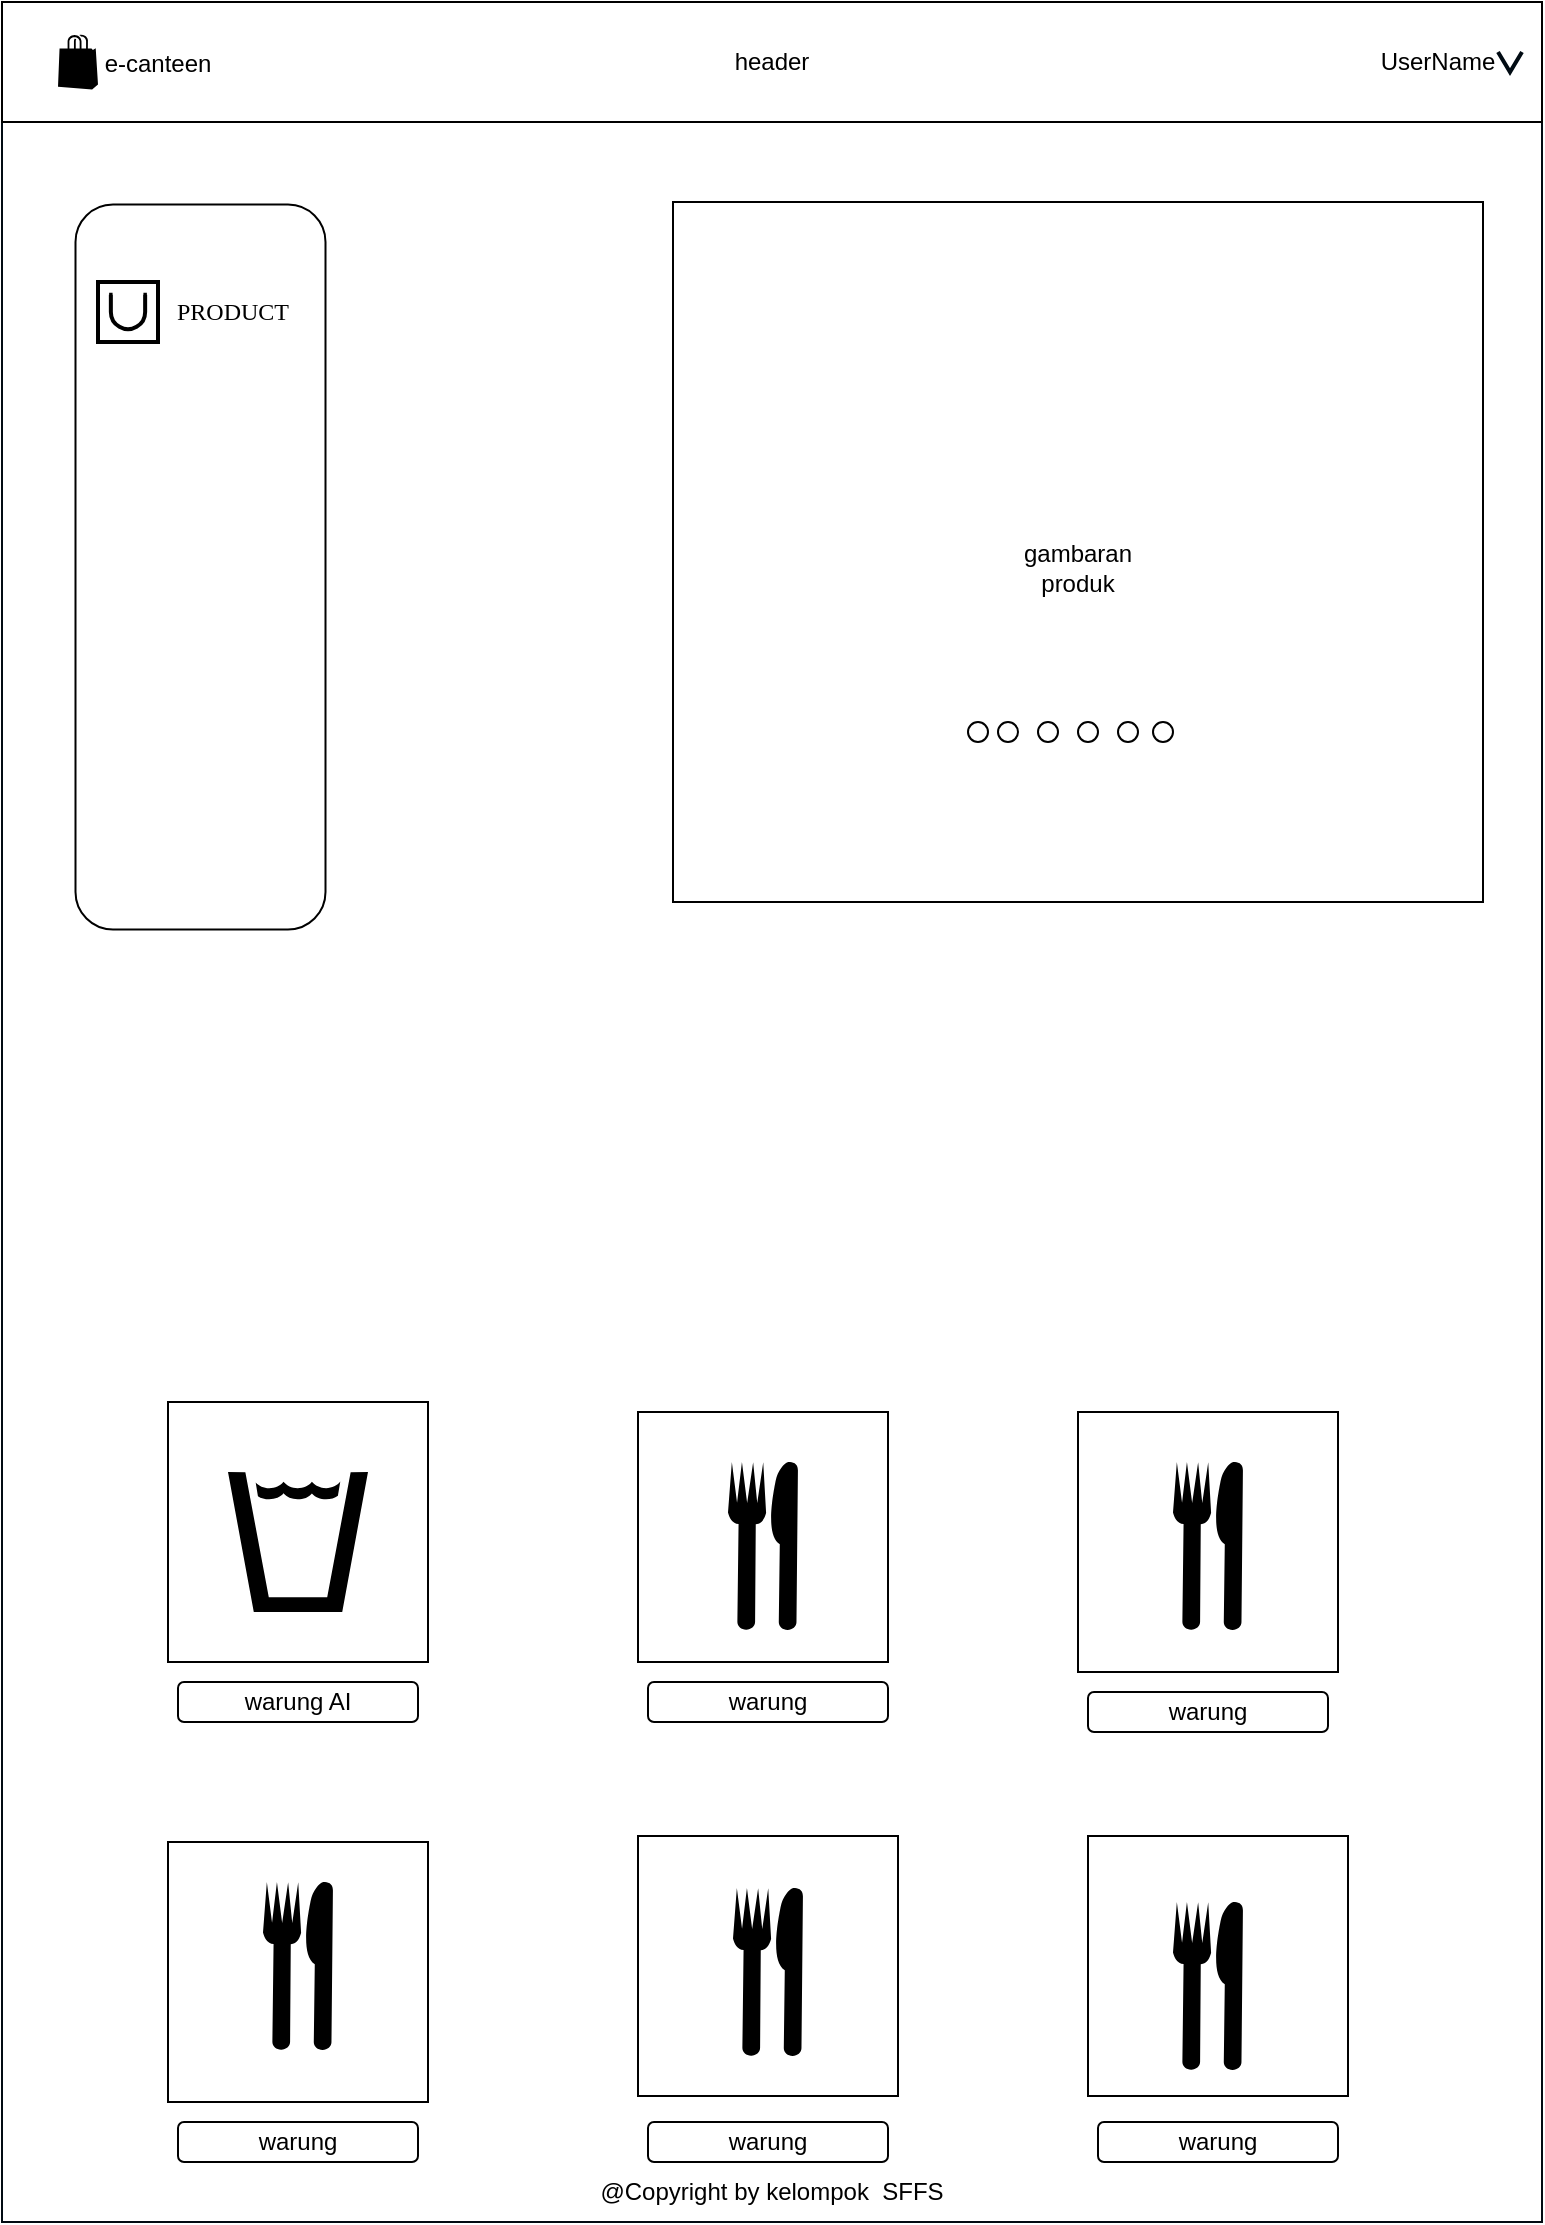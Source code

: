 <mxfile version="22.1.18" type="github">
  <diagram name="Halaman-1" id="YgKie4ffmNvDEES6-aXS">
    <mxGraphModel dx="926" dy="1662" grid="1" gridSize="10" guides="1" tooltips="1" connect="1" arrows="1" fold="1" page="1" pageScale="1" pageWidth="827" pageHeight="1169" math="0" shadow="0">
      <root>
        <mxCell id="0" />
        <mxCell id="1" parent="0" />
        <mxCell id="9155RRjfrFh5CRgVr75h-1" value="" style="rounded=0;whiteSpace=wrap;html=1;strokeColor=#010b13;" parent="1" vertex="1">
          <mxGeometry x="12" y="-30" width="770" height="1110" as="geometry" />
        </mxCell>
        <mxCell id="9155RRjfrFh5CRgVr75h-3" value="header" style="rounded=0;whiteSpace=wrap;html=1;" parent="1" vertex="1">
          <mxGeometry x="12" y="-30.0" width="770" height="60" as="geometry" />
        </mxCell>
        <mxCell id="9155RRjfrFh5CRgVr75h-6" value="" style="rounded=1;whiteSpace=wrap;html=1;rotation=90;" parent="1" vertex="1">
          <mxGeometry x="-70" y="190" width="362.5" height="125" as="geometry" />
        </mxCell>
        <mxCell id="9155RRjfrFh5CRgVr75h-7" value="" style="html=1;verticalLabelPosition=bottom;align=center;labelBackgroundColor=#ffffff;verticalAlign=top;strokeWidth=2;strokeColor=#000000;shadow=0;dashed=0;shape=mxgraph.ios7.icons.bag;fillColor=#FFFFFF;" parent="1" vertex="1">
          <mxGeometry x="60" y="110" width="30" height="30" as="geometry" />
        </mxCell>
        <mxCell id="9155RRjfrFh5CRgVr75h-8" value="PRODUCT" style="text;html=1;strokeColor=none;fillColor=none;align=center;verticalAlign=middle;whiteSpace=wrap;rounded=0;fontFamily=Comic Sans MS;" parent="1" vertex="1">
          <mxGeometry x="100" y="110" width="55" height="30" as="geometry" />
        </mxCell>
        <mxCell id="9155RRjfrFh5CRgVr75h-12" value="@Copyright by kelompok&amp;nbsp; SFFS" style="text;html=1;strokeColor=none;fillColor=none;align=center;verticalAlign=middle;whiteSpace=wrap;rounded=0;" parent="1" vertex="1">
          <mxGeometry x="297" y="1050" width="200" height="30" as="geometry" />
        </mxCell>
        <mxCell id="kMLsIe8hlSmF3m3z3CuN-1" value="" style="verticalLabelPosition=bottom;html=1;verticalAlign=top;align=center;strokeColor=none;fillColor=#000000;shape=mxgraph.azure.azure_marketplace;" vertex="1" parent="1">
          <mxGeometry x="40" y="-13.75" width="20" height="27.5" as="geometry" />
        </mxCell>
        <mxCell id="kMLsIe8hlSmF3m3z3CuN-2" value="e-canteen" style="text;html=1;strokeColor=none;fillColor=none;align=center;verticalAlign=middle;whiteSpace=wrap;rounded=0;" vertex="1" parent="1">
          <mxGeometry x="60" y="-13.75" width="60" height="30" as="geometry" />
        </mxCell>
        <mxCell id="kMLsIe8hlSmF3m3z3CuN-7" value="" style="html=1;verticalLabelPosition=bottom;labelBackgroundColor=#ffffff;verticalAlign=top;shadow=0;dashed=0;strokeWidth=2;shape=mxgraph.ios7.misc.down;strokeColor=#010b13;" vertex="1" parent="1">
          <mxGeometry x="760" y="-5" width="12" height="10" as="geometry" />
        </mxCell>
        <mxCell id="kMLsIe8hlSmF3m3z3CuN-9" value="UserName" style="text;html=1;strokeColor=none;fillColor=none;align=center;verticalAlign=middle;whiteSpace=wrap;rounded=0;" vertex="1" parent="1">
          <mxGeometry x="700" y="-15" width="60" height="30" as="geometry" />
        </mxCell>
        <mxCell id="kMLsIe8hlSmF3m3z3CuN-12" value="" style="rounded=1;whiteSpace=wrap;html=1;" vertex="1" parent="1">
          <mxGeometry x="100" y="810" width="120" height="20" as="geometry" />
        </mxCell>
        <mxCell id="kMLsIe8hlSmF3m3z3CuN-14" value="warung AI" style="text;html=1;strokeColor=none;fillColor=none;align=center;verticalAlign=middle;whiteSpace=wrap;rounded=0;" vertex="1" parent="1">
          <mxGeometry x="130" y="805" width="60" height="30" as="geometry" />
        </mxCell>
        <mxCell id="kMLsIe8hlSmF3m3z3CuN-15" value="" style="whiteSpace=wrap;html=1;aspect=fixed;" vertex="1" parent="1">
          <mxGeometry x="95" y="670" width="130" height="130" as="geometry" />
        </mxCell>
        <mxCell id="kMLsIe8hlSmF3m3z3CuN-16" value="" style="whiteSpace=wrap;html=1;aspect=fixed;shape=mxgraph.signs.food.drinking_water_1;pointerEvents=1;fillColor=#000000;strokeColor=none;verticalLabelPosition=bottom;verticalAlign=top;" vertex="1" parent="1">
          <mxGeometry x="125" y="705" width="70" height="70" as="geometry" />
        </mxCell>
        <mxCell id="kMLsIe8hlSmF3m3z3CuN-17" value="" style="whiteSpace=wrap;html=1;aspect=fixed;" vertex="1" parent="1">
          <mxGeometry x="550" y="675" width="130" height="130" as="geometry" />
        </mxCell>
        <mxCell id="kMLsIe8hlSmF3m3z3CuN-18" value="" style="whiteSpace=wrap;html=1;aspect=fixed;" vertex="1" parent="1">
          <mxGeometry x="330" y="675" width="125" height="125" as="geometry" />
        </mxCell>
        <mxCell id="kMLsIe8hlSmF3m3z3CuN-19" value="" style="whiteSpace=wrap;html=1;aspect=fixed;" vertex="1" parent="1">
          <mxGeometry x="330" y="887" width="130" height="130" as="geometry" />
        </mxCell>
        <mxCell id="kMLsIe8hlSmF3m3z3CuN-20" value="" style="whiteSpace=wrap;html=1;aspect=fixed;" vertex="1" parent="1">
          <mxGeometry x="95" y="890" width="130" height="130" as="geometry" />
        </mxCell>
        <mxCell id="kMLsIe8hlSmF3m3z3CuN-21" value="" style="whiteSpace=wrap;html=1;aspect=fixed;" vertex="1" parent="1">
          <mxGeometry x="555" y="887" width="130" height="130" as="geometry" />
        </mxCell>
        <mxCell id="kMLsIe8hlSmF3m3z3CuN-23" value="warung" style="rounded=1;whiteSpace=wrap;html=1;" vertex="1" parent="1">
          <mxGeometry x="335" y="810" width="120" height="20" as="geometry" />
        </mxCell>
        <mxCell id="kMLsIe8hlSmF3m3z3CuN-24" value="warung" style="rounded=1;whiteSpace=wrap;html=1;" vertex="1" parent="1">
          <mxGeometry x="100" y="1030" width="120" height="20" as="geometry" />
        </mxCell>
        <mxCell id="kMLsIe8hlSmF3m3z3CuN-25" value="warung" style="rounded=1;whiteSpace=wrap;html=1;" vertex="1" parent="1">
          <mxGeometry x="335" y="1030" width="120" height="20" as="geometry" />
        </mxCell>
        <mxCell id="kMLsIe8hlSmF3m3z3CuN-26" value="warung" style="rounded=1;whiteSpace=wrap;html=1;" vertex="1" parent="1">
          <mxGeometry x="560" y="1030" width="120" height="20" as="geometry" />
        </mxCell>
        <mxCell id="kMLsIe8hlSmF3m3z3CuN-28" value="warung" style="rounded=1;whiteSpace=wrap;html=1;" vertex="1" parent="1">
          <mxGeometry x="555" y="815" width="120" height="20" as="geometry" />
        </mxCell>
        <mxCell id="kMLsIe8hlSmF3m3z3CuN-29" value="" style="shape=mxgraph.signs.food.restaurant_1;html=1;pointerEvents=1;fillColor=#000000;strokeColor=none;verticalLabelPosition=bottom;verticalAlign=top;align=center;" vertex="1" parent="1">
          <mxGeometry x="375" y="700" width="35" height="84" as="geometry" />
        </mxCell>
        <mxCell id="kMLsIe8hlSmF3m3z3CuN-31" value="" style="shape=mxgraph.signs.food.restaurant_1;html=1;pointerEvents=1;fillColor=#000000;strokeColor=none;verticalLabelPosition=bottom;verticalAlign=top;align=center;" vertex="1" parent="1">
          <mxGeometry x="377.5" y="913" width="35" height="84" as="geometry" />
        </mxCell>
        <mxCell id="kMLsIe8hlSmF3m3z3CuN-32" value="" style="shape=mxgraph.signs.food.restaurant_1;html=1;pointerEvents=1;fillColor=#000000;strokeColor=none;verticalLabelPosition=bottom;verticalAlign=top;align=center;" vertex="1" parent="1">
          <mxGeometry x="597.5" y="920" width="35" height="84" as="geometry" />
        </mxCell>
        <mxCell id="kMLsIe8hlSmF3m3z3CuN-33" value="" style="shape=mxgraph.signs.food.restaurant_1;html=1;pointerEvents=1;fillColor=#000000;strokeColor=none;verticalLabelPosition=bottom;verticalAlign=top;align=center;" vertex="1" parent="1">
          <mxGeometry x="597.5" y="700" width="35" height="84" as="geometry" />
        </mxCell>
        <mxCell id="kMLsIe8hlSmF3m3z3CuN-34" value="" style="shape=mxgraph.signs.food.restaurant_1;html=1;pointerEvents=1;fillColor=#000000;strokeColor=none;verticalLabelPosition=bottom;verticalAlign=top;align=center;" vertex="1" parent="1">
          <mxGeometry x="142.5" y="910" width="35" height="84" as="geometry" />
        </mxCell>
        <mxCell id="kMLsIe8hlSmF3m3z3CuN-36" value="" style="rounded=0;whiteSpace=wrap;html=1;" vertex="1" parent="1">
          <mxGeometry x="347.5" y="70" width="405" height="350" as="geometry" />
        </mxCell>
        <mxCell id="kMLsIe8hlSmF3m3z3CuN-41" value="gambaran produk" style="text;html=1;strokeColor=none;fillColor=none;align=center;verticalAlign=middle;whiteSpace=wrap;rounded=0;" vertex="1" parent="1">
          <mxGeometry x="520" y="237.5" width="60" height="30" as="geometry" />
        </mxCell>
        <mxCell id="kMLsIe8hlSmF3m3z3CuN-43" value="" style="ellipse;whiteSpace=wrap;html=1;aspect=fixed;" vertex="1" parent="1">
          <mxGeometry x="570" y="330" width="10" height="10" as="geometry" />
        </mxCell>
        <mxCell id="kMLsIe8hlSmF3m3z3CuN-44" value="" style="ellipse;whiteSpace=wrap;html=1;aspect=fixed;" vertex="1" parent="1">
          <mxGeometry x="495" y="330" width="10" height="10" as="geometry" />
        </mxCell>
        <mxCell id="kMLsIe8hlSmF3m3z3CuN-45" value="" style="ellipse;whiteSpace=wrap;html=1;aspect=fixed;" vertex="1" parent="1">
          <mxGeometry x="587.5" y="330" width="10" height="10" as="geometry" />
        </mxCell>
        <mxCell id="kMLsIe8hlSmF3m3z3CuN-46" value="" style="ellipse;whiteSpace=wrap;html=1;aspect=fixed;" vertex="1" parent="1">
          <mxGeometry x="510" y="330" width="10" height="10" as="geometry" />
        </mxCell>
        <mxCell id="kMLsIe8hlSmF3m3z3CuN-47" value="" style="ellipse;whiteSpace=wrap;html=1;aspect=fixed;" vertex="1" parent="1">
          <mxGeometry x="550" y="330" width="10" height="10" as="geometry" />
        </mxCell>
        <mxCell id="kMLsIe8hlSmF3m3z3CuN-48" value="" style="ellipse;whiteSpace=wrap;html=1;aspect=fixed;" vertex="1" parent="1">
          <mxGeometry x="530" y="330" width="10" height="10" as="geometry" />
        </mxCell>
      </root>
    </mxGraphModel>
  </diagram>
</mxfile>
